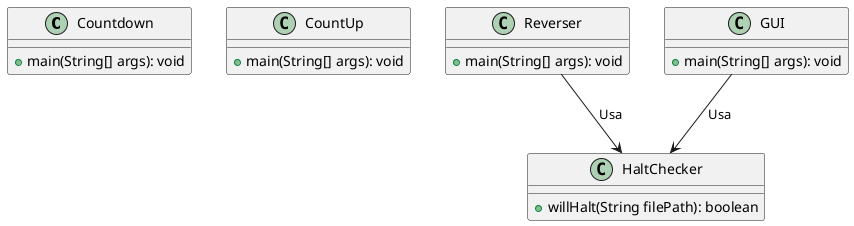 @startuml

class Countdown {
    + main(String[] args): void
}

class CountUp {
    + main(String[] args): void
}

class HaltChecker {
    + willHalt(String filePath): boolean
}

class Reverser {
    + main(String[] args): void
}

class GUI {
    + main(String[] args): void
}

GUI --> HaltChecker : Usa
Reverser --> HaltChecker : Usa

@enduml
